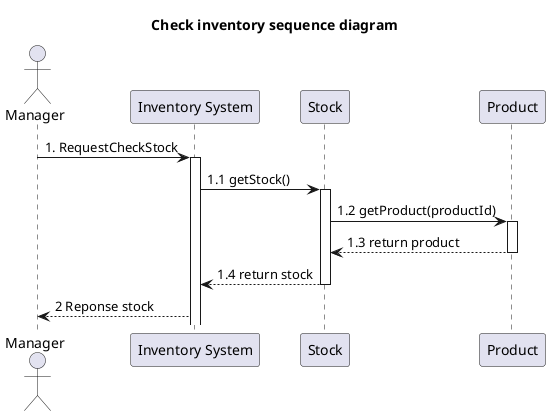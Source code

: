 @startuml
'example
title Check inventory sequence diagram

actor Manager as actorManager
participant "Inventory System" as InventorySystem
participant "Stock" as classStock
participant "Product" as classProduct
'participant "Category" as classCategory

actorManager -> InventorySystem: 1. RequestCheckStock
activate InventorySystem

'-------------- START Check stock ---------------
InventorySystem -> classStock: 1.1 getStock()
activate classStock

classStock -> classProduct: 1.2 getProduct(productId)
activate classProduct

classProduct --> classStock: 1.3 return product
deactivate classProduct

classStock --> InventorySystem: 1.4 return stock
deactivate classStock

InventorySystem  --> actorManager: 2 Reponse stock


'-------------- END Check stock ---------------





@enduml